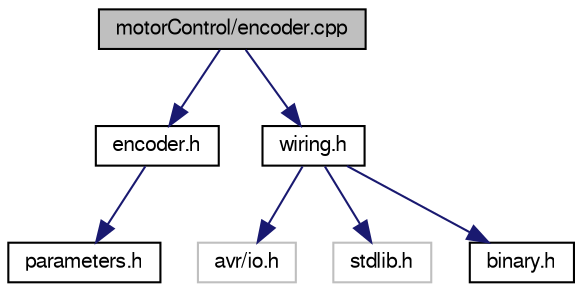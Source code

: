digraph G
{
  edge [fontname="FreeSans",fontsize="10",labelfontname="FreeSans",labelfontsize="10"];
  node [fontname="FreeSans",fontsize="10",shape=record];
  Node1 [label="motorControl/encoder.cpp",height=0.2,width=0.4,color="black", fillcolor="grey75", style="filled" fontcolor="black"];
  Node1 -> Node2 [color="midnightblue",fontsize="10",style="solid",fontname="FreeSans"];
  Node2 [label="encoder.h",height=0.2,width=0.4,color="black", fillcolor="white", style="filled",URL="$encoder_8h.html"];
  Node2 -> Node3 [color="midnightblue",fontsize="10",style="solid",fontname="FreeSans"];
  Node3 [label="parameters.h",height=0.2,width=0.4,color="black", fillcolor="white", style="filled",URL="$parameters_8h.html"];
  Node1 -> Node4 [color="midnightblue",fontsize="10",style="solid",fontname="FreeSans"];
  Node4 [label="wiring.h",height=0.2,width=0.4,color="black", fillcolor="white", style="filled",URL="$motor_control_2build_2core_2wiring_8h.html"];
  Node4 -> Node5 [color="midnightblue",fontsize="10",style="solid",fontname="FreeSans"];
  Node5 [label="avr/io.h",height=0.2,width=0.4,color="grey75", fillcolor="white", style="filled"];
  Node4 -> Node6 [color="midnightblue",fontsize="10",style="solid",fontname="FreeSans"];
  Node6 [label="stdlib.h",height=0.2,width=0.4,color="grey75", fillcolor="white", style="filled"];
  Node4 -> Node7 [color="midnightblue",fontsize="10",style="solid",fontname="FreeSans"];
  Node7 [label="binary.h",height=0.2,width=0.4,color="black", fillcolor="white", style="filled",URL="$motor_control_2build_2core_2binary_8h.html"];
}
